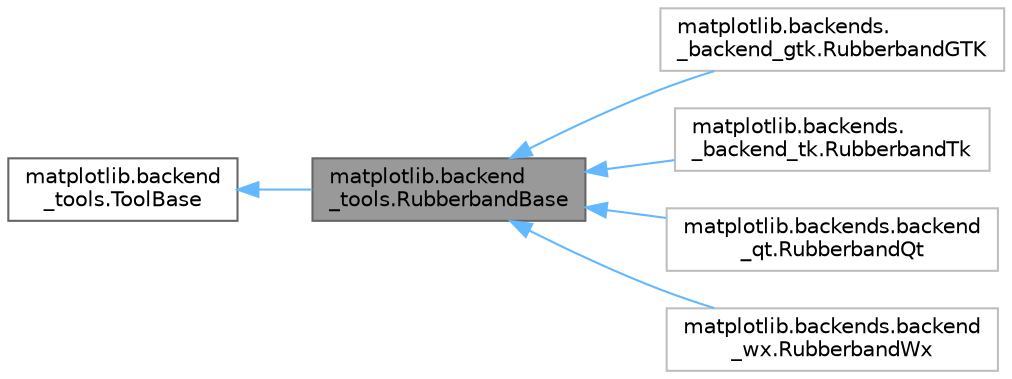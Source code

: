 digraph "matplotlib.backend_tools.RubberbandBase"
{
 // LATEX_PDF_SIZE
  bgcolor="transparent";
  edge [fontname=Helvetica,fontsize=10,labelfontname=Helvetica,labelfontsize=10];
  node [fontname=Helvetica,fontsize=10,shape=box,height=0.2,width=0.4];
  rankdir="LR";
  Node1 [id="Node000001",label="matplotlib.backend\l_tools.RubberbandBase",height=0.2,width=0.4,color="gray40", fillcolor="grey60", style="filled", fontcolor="black",tooltip=" "];
  Node2 -> Node1 [id="edge1_Node000001_Node000002",dir="back",color="steelblue1",style="solid",tooltip=" "];
  Node2 [id="Node000002",label="matplotlib.backend\l_tools.ToolBase",height=0.2,width=0.4,color="gray40", fillcolor="white", style="filled",URL="$df/dcc/classmatplotlib_1_1backend__tools_1_1ToolBase.html",tooltip=" "];
  Node1 -> Node3 [id="edge2_Node000001_Node000003",dir="back",color="steelblue1",style="solid",tooltip=" "];
  Node3 [id="Node000003",label="matplotlib.backends.\l_backend_gtk.RubberbandGTK",height=0.2,width=0.4,color="grey75", fillcolor="white", style="filled",URL="$d4/da3/classmatplotlib_1_1backends_1_1__backend__gtk_1_1RubberbandGTK.html",tooltip=" "];
  Node1 -> Node4 [id="edge3_Node000001_Node000004",dir="back",color="steelblue1",style="solid",tooltip=" "];
  Node4 [id="Node000004",label="matplotlib.backends.\l_backend_tk.RubberbandTk",height=0.2,width=0.4,color="grey75", fillcolor="white", style="filled",URL="$d4/d12/classmatplotlib_1_1backends_1_1__backend__tk_1_1RubberbandTk.html",tooltip=" "];
  Node1 -> Node5 [id="edge4_Node000001_Node000005",dir="back",color="steelblue1",style="solid",tooltip=" "];
  Node5 [id="Node000005",label="matplotlib.backends.backend\l_qt.RubberbandQt",height=0.2,width=0.4,color="grey75", fillcolor="white", style="filled",URL="$d1/d73/classmatplotlib_1_1backends_1_1backend__qt_1_1RubberbandQt.html",tooltip=" "];
  Node1 -> Node6 [id="edge5_Node000001_Node000006",dir="back",color="steelblue1",style="solid",tooltip=" "];
  Node6 [id="Node000006",label="matplotlib.backends.backend\l_wx.RubberbandWx",height=0.2,width=0.4,color="grey75", fillcolor="white", style="filled",URL="$d8/dc9/classmatplotlib_1_1backends_1_1backend__wx_1_1RubberbandWx.html",tooltip=" "];
}
